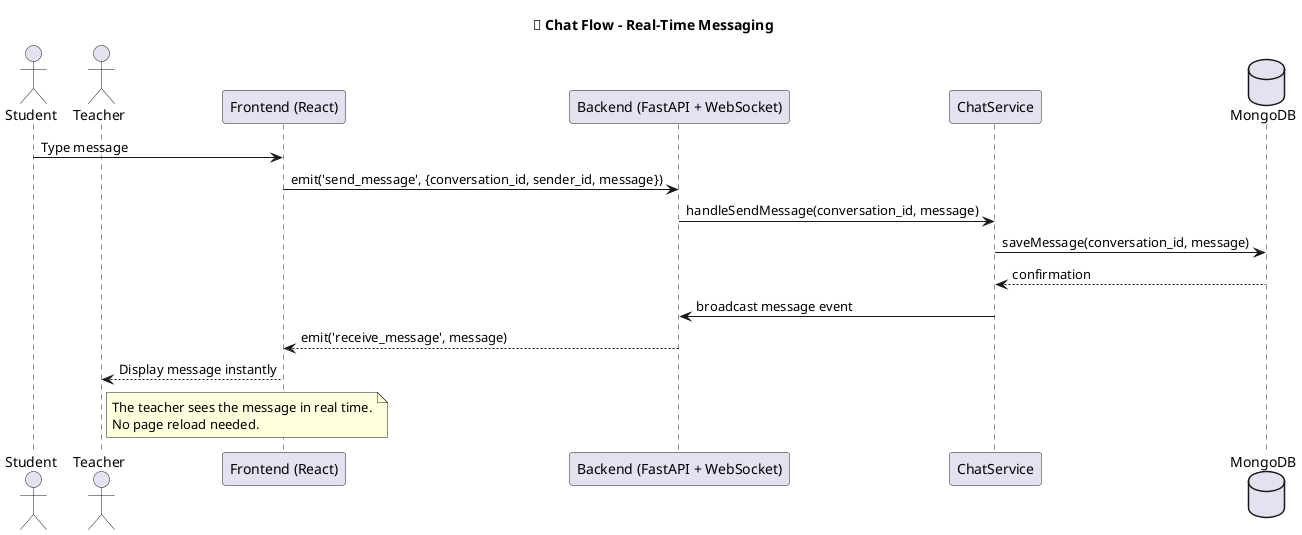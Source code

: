 @startuml ChatFlow
title 💬 Chat Flow - Real-Time Messaging

actor Student
actor Teacher
participant "Frontend (React)" as FE
participant "Backend (FastAPI + WebSocket)" as BE
participant "ChatService" as CS
database "MongoDB" as DB

Student -> FE : Type message
FE -> BE : emit('send_message', {conversation_id, sender_id, message})
BE -> CS : handleSendMessage(conversation_id, message)
CS -> DB : saveMessage(conversation_id, message)
DB --> CS : confirmation
CS -> BE : broadcast message event
BE --> FE : emit('receive_message', message)
FE --> Teacher : Display message instantly

note right of Teacher
The teacher sees the message in real time.
No page reload needed.
end note

@enduml
